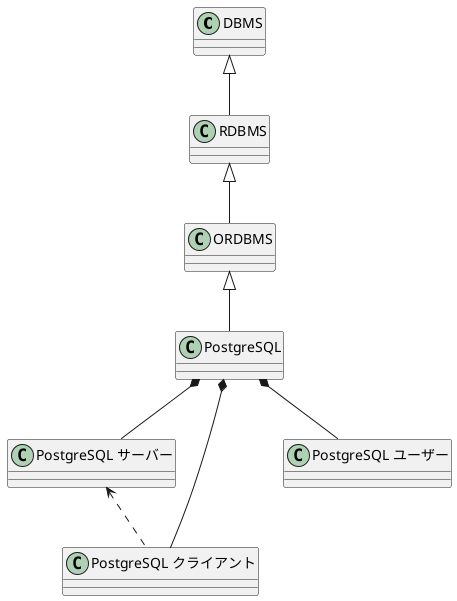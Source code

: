 @startuml

/'
"Class01" <|-- "Class02"
"Class03" *-- "Class04"
"Class05" o-- "Class06"
"Class07" .. "Class08"
"Class09" -- "Class10"
'/

"DBMS" <|-- RDBMS
"RDBMS" <|-- ORDBMS
"ORDBMS" <|-- PostgreSQL
"PostgreSQL" *-- "PostgreSQL サーバー"
"PostgreSQL" *-- "PostgreSQL クライアント"
"PostgreSQL" *-- "PostgreSQL ユーザー"
"PostgreSQL サーバー" <.. "PostgreSQL クライアント"

@enduml
